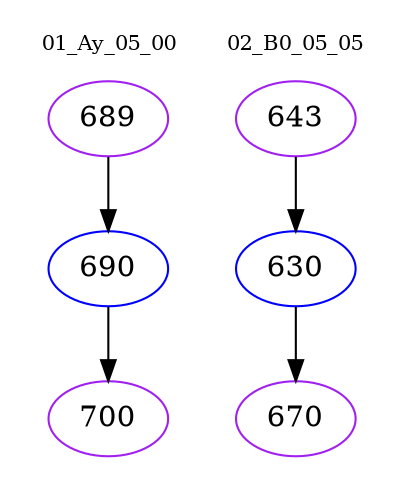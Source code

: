 digraph{
subgraph cluster_0 {
color = white
label = "01_Ay_05_00";
fontsize=10;
T0_689 [label="689", color="purple"]
T0_689 -> T0_690 [color="black"]
T0_690 [label="690", color="blue"]
T0_690 -> T0_700 [color="black"]
T0_700 [label="700", color="purple"]
}
subgraph cluster_1 {
color = white
label = "02_B0_05_05";
fontsize=10;
T1_643 [label="643", color="purple"]
T1_643 -> T1_630 [color="black"]
T1_630 [label="630", color="blue"]
T1_630 -> T1_670 [color="black"]
T1_670 [label="670", color="purple"]
}
}
